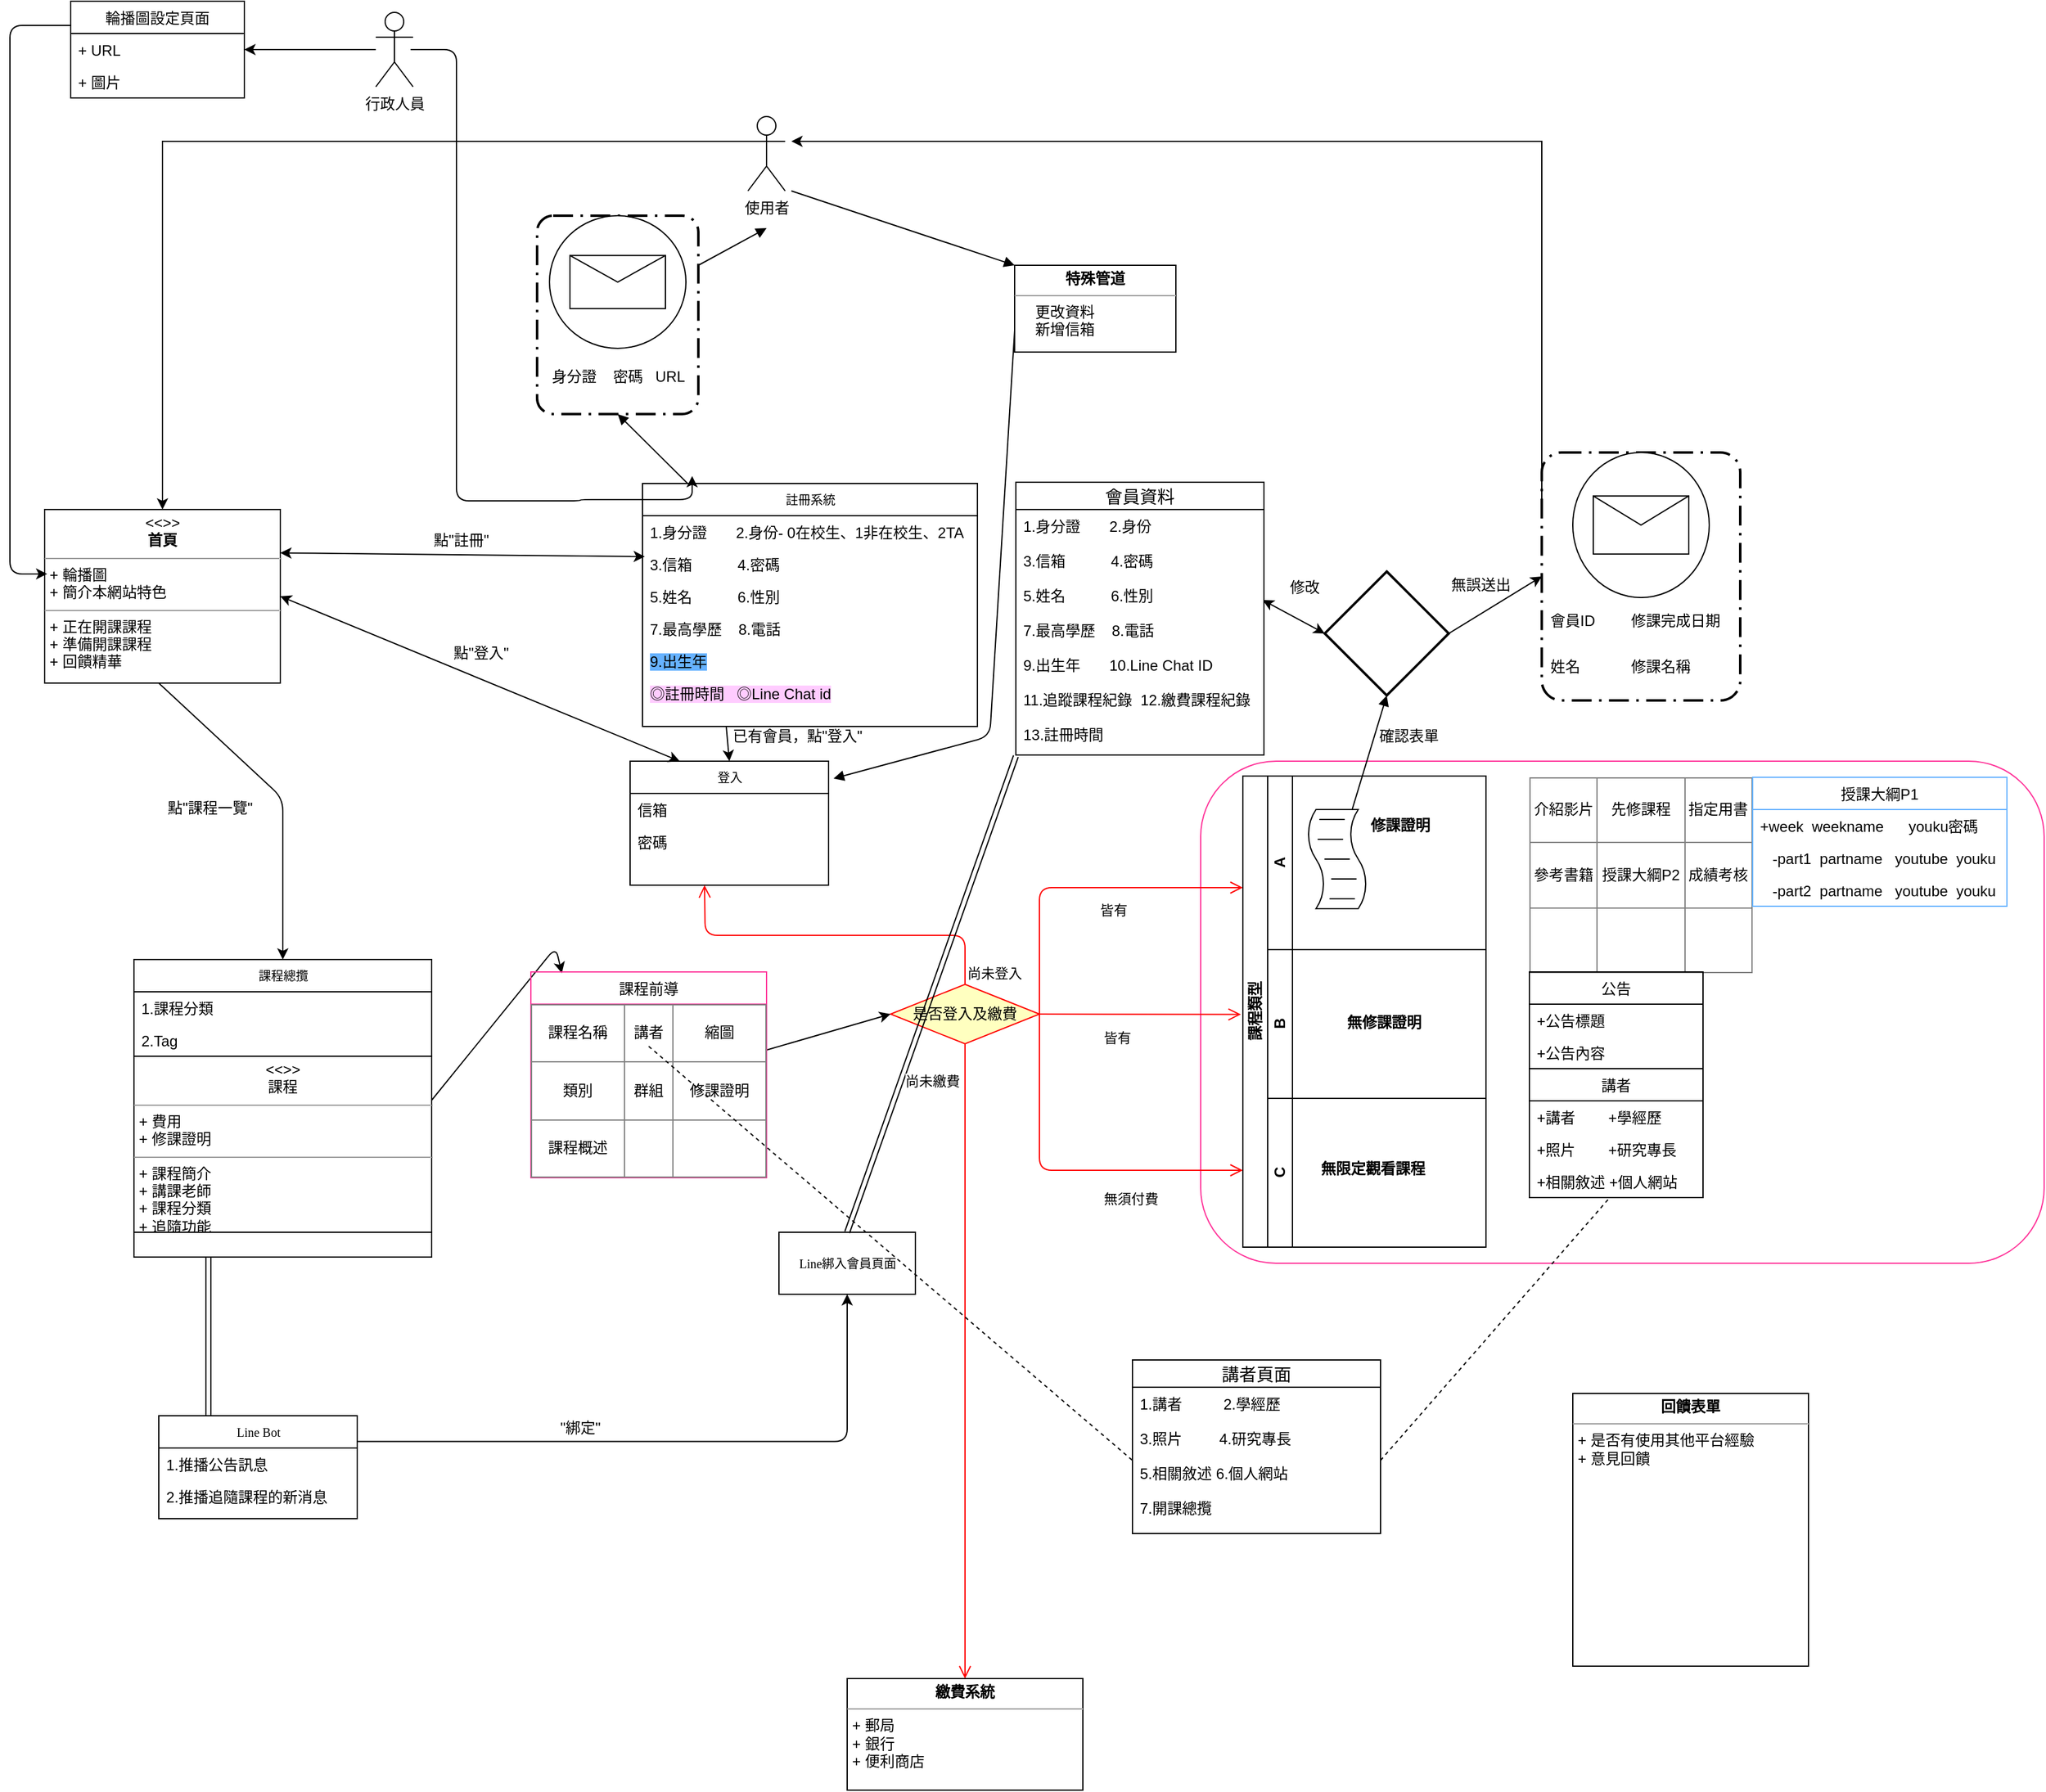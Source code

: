 <mxfile version="10.7.4" type="github"><diagram name="Page-1" id="c4acf3e9-155e-7222-9cf6-157b1a14988f"><mxGraphModel dx="1634" dy="1864" grid="1" gridSize="10" guides="1" tooltips="1" connect="1" arrows="1" fold="1" page="1" pageScale="1" pageWidth="850" pageHeight="1100" background="#ffffff" math="0" shadow="0"><root><mxCell id="0"/><mxCell id="1" parent="0"/><mxCell id="_BcGwgqJEDk_Luy-8QPr-156" value="" style="rounded=1;whiteSpace=wrap;html=1;strokeColor=#FF3399;fillColor=#FFFFFF;" vertex="1" parent="1"><mxGeometry x="1000" y="250" width="680" height="405" as="geometry"/></mxCell><mxCell id="_BcGwgqJEDk_Luy-8QPr-84" style="edgeStyle=orthogonalEdgeStyle;rounded=0;orthogonalLoop=1;jettySize=auto;html=1;exitX=0;exitY=0.25;exitDx=0;exitDy=0;" edge="1" parent="1" source="_BcGwgqJEDk_Luy-8QPr-41"><mxGeometry relative="1" as="geometry"><mxPoint x="670" y="-250" as="targetPoint"/><Array as="points"><mxPoint x="1275" y="-250"/><mxPoint x="670" y="-250"/></Array></mxGeometry></mxCell><mxCell id="_BcGwgqJEDk_Luy-8QPr-41" value="" style="rounded=1;arcSize=10;dashed=1;strokeColor=#000000;fillColor=none;gradientColor=none;dashPattern=8 3 1 3;strokeWidth=2;" vertex="1" parent="1"><mxGeometry x="1275" y="1" width="160" height="200" as="geometry"/></mxCell><mxCell id="17acba5748e5396b-2" value="課程總攬" style="swimlane;html=1;fontStyle=0;childLayout=stackLayout;horizontal=1;startSize=26;fillColor=none;horizontalStack=0;resizeParent=1;resizeLast=0;collapsible=1;marginBottom=0;swimlaneFillColor=#ffffff;rounded=0;shadow=0;comic=0;labelBackgroundColor=none;strokeColor=#000000;strokeWidth=1;fontFamily=Verdana;fontSize=10;fontColor=#000000;align=center;" parent="1" vertex="1"><mxGeometry x="140" y="410" width="240" height="240" as="geometry"/></mxCell><mxCell id="17acba5748e5396b-3" value="1.課程分類" style="text;html=1;strokeColor=none;fillColor=none;align=left;verticalAlign=top;spacingLeft=4;spacingRight=4;whiteSpace=wrap;overflow=hidden;rotatable=0;points=[[0,0.5],[1,0.5]];portConstraint=eastwest;" parent="17acba5748e5396b-2" vertex="1"><mxGeometry y="26" width="240" height="26" as="geometry"/></mxCell><mxCell id="17acba5748e5396b-4" value="2.Tag" style="text;html=1;strokeColor=none;fillColor=none;align=left;verticalAlign=top;spacingLeft=4;spacingRight=4;whiteSpace=wrap;overflow=hidden;rotatable=0;points=[[0,0.5],[1,0.5]];portConstraint=eastwest;" parent="17acba5748e5396b-2" vertex="1"><mxGeometry y="52" width="240" height="26" as="geometry"/></mxCell><mxCell id="5d2195bd80daf111-10" value="&lt;p style=&quot;margin: 0px ; margin-top: 4px ; text-align: center&quot;&gt;&lt;i&gt;&amp;lt;&amp;lt;&amp;gt;&amp;gt;&lt;/i&gt;&lt;br&gt;課程&lt;/p&gt;&lt;hr size=&quot;1&quot;&gt;&lt;p style=&quot;margin: 0px ; margin-left: 4px&quot;&gt;+ 費用&lt;br&gt;+ 修課證明&lt;/p&gt;&lt;hr size=&quot;1&quot;&gt;&lt;p style=&quot;margin: 0px ; margin-left: 4px&quot;&gt;+ 課程簡介&lt;br&gt;+ 講課老師&lt;/p&gt;&lt;p style=&quot;margin: 0px ; margin-left: 4px&quot;&gt;+ 課程分類&lt;/p&gt;&lt;p style=&quot;margin: 0px ; margin-left: 4px&quot;&gt;+ 追隨功能&lt;/p&gt;" style="verticalAlign=top;align=left;overflow=fill;fontSize=12;fontFamily=Helvetica;html=1;rounded=0;shadow=0;comic=0;labelBackgroundColor=none;strokeColor=#000000;strokeWidth=1;fillColor=#ffffff;" parent="17acba5748e5396b-2" vertex="1"><mxGeometry y="78" width="240" height="142" as="geometry"/></mxCell><mxCell id="17acba5748e5396b-30" value="登入" style="swimlane;html=1;fontStyle=0;childLayout=stackLayout;horizontal=1;startSize=26;fillColor=none;horizontalStack=0;resizeParent=1;resizeLast=0;collapsible=1;marginBottom=0;swimlaneFillColor=#ffffff;rounded=0;shadow=0;comic=0;labelBackgroundColor=none;strokeColor=#000000;strokeWidth=1;fontFamily=Verdana;fontSize=10;fontColor=#000000;align=center;" parent="1" vertex="1"><mxGeometry x="540" y="250" width="160" height="100" as="geometry"/></mxCell><mxCell id="17acba5748e5396b-31" value="信箱" style="text;html=1;strokeColor=none;fillColor=none;align=left;verticalAlign=top;spacingLeft=4;spacingRight=4;whiteSpace=wrap;overflow=hidden;rotatable=0;points=[[0,0.5],[1,0.5]];portConstraint=eastwest;" parent="17acba5748e5396b-30" vertex="1"><mxGeometry y="26" width="160" height="26" as="geometry"/></mxCell><mxCell id="17acba5748e5396b-32" value="密碼" style="text;html=1;strokeColor=none;fillColor=none;align=left;verticalAlign=top;spacingLeft=4;spacingRight=4;whiteSpace=wrap;overflow=hidden;rotatable=0;points=[[0,0.5],[1,0.5]];portConstraint=eastwest;" parent="17acba5748e5396b-30" vertex="1"><mxGeometry y="52" width="160" height="26" as="geometry"/></mxCell><mxCell id="5d2195bd80daf111-5" value="Line Bot" style="swimlane;html=1;fontStyle=0;childLayout=stackLayout;horizontal=1;startSize=26;fillColor=none;horizontalStack=0;resizeParent=1;resizeLast=0;collapsible=1;marginBottom=0;swimlaneFillColor=#ffffff;rounded=0;shadow=0;comic=0;labelBackgroundColor=none;strokeColor=#000000;strokeWidth=1;fontFamily=Verdana;fontSize=10;fontColor=#000000;align=center;" parent="1" vertex="1"><mxGeometry x="160" y="778" width="160" height="83" as="geometry"/></mxCell><mxCell id="5d2195bd80daf111-6" value="1.推播公告訊息" style="text;html=1;strokeColor=none;fillColor=none;align=left;verticalAlign=top;spacingLeft=4;spacingRight=4;whiteSpace=wrap;overflow=hidden;rotatable=0;points=[[0,0.5],[1,0.5]];portConstraint=eastwest;" parent="5d2195bd80daf111-5" vertex="1"><mxGeometry y="26" width="160" height="26" as="geometry"/></mxCell><mxCell id="5d2195bd80daf111-7" value="2.推播追隨課程的新消息" style="text;html=1;strokeColor=none;fillColor=none;align=left;verticalAlign=top;spacingLeft=4;spacingRight=4;whiteSpace=wrap;overflow=hidden;rotatable=0;points=[[0,0.5],[1,0.5]];portConstraint=eastwest;" parent="5d2195bd80daf111-5" vertex="1"><mxGeometry y="52" width="160" height="26" as="geometry"/></mxCell><mxCell id="5d2195bd80daf111-14" value="Line綁入會員頁面&lt;br&gt;" style="html=1;rounded=0;shadow=0;comic=0;labelBackgroundColor=none;strokeColor=#000000;strokeWidth=1;fillColor=#ffffff;fontFamily=Verdana;fontSize=10;fontColor=#000000;align=center;" parent="1" vertex="1"><mxGeometry x="660" y="630" width="110" height="50" as="geometry"/></mxCell><mxCell id="5d2195bd80daf111-15" value="&lt;p style=&quot;margin: 0px ; margin-top: 4px ; text-align: center&quot;&gt;&lt;b&gt;回饋表單&lt;/b&gt;&lt;/p&gt;&lt;hr size=&quot;1&quot;&gt;&lt;p style=&quot;margin: 0px ; margin-left: 4px&quot;&gt;+ 是否有使用其他平台經驗&lt;br&gt;+ 意見回饋&lt;/p&gt;" style="verticalAlign=top;align=left;overflow=fill;fontSize=12;fontFamily=Helvetica;html=1;rounded=0;shadow=0;comic=0;labelBackgroundColor=none;strokeColor=#000000;strokeWidth=1;fillColor=#ffffff;" parent="1" vertex="1"><mxGeometry x="1300" y="760" width="190" height="220" as="geometry"/></mxCell><mxCell id="5d2195bd80daf111-18" value="&lt;p style=&quot;margin: 0px ; margin-top: 4px ; text-align: center&quot;&gt;&lt;i&gt;&amp;lt;&amp;lt;&amp;gt;&amp;gt;&lt;/i&gt;&lt;br&gt;&lt;b&gt;首頁&lt;/b&gt;&lt;/p&gt;&lt;hr size=&quot;1&quot;&gt;&lt;p style=&quot;margin: 0px ; margin-left: 4px&quot;&gt;+ 輪播圖&lt;br&gt;+ 簡介本網站特色&lt;/p&gt;&lt;hr size=&quot;1&quot;&gt;&lt;p style=&quot;margin: 0px ; margin-left: 4px&quot;&gt;+ 正在開課課程&lt;/p&gt;&lt;p style=&quot;margin: 0px ; margin-left: 4px&quot;&gt;+ 準備開課課程&lt;/p&gt;&lt;p style=&quot;margin: 0px ; margin-left: 4px&quot;&gt;+ 回饋精華&lt;/p&gt;" style="verticalAlign=top;align=left;overflow=fill;fontSize=12;fontFamily=Helvetica;html=1;rounded=0;shadow=0;comic=0;labelBackgroundColor=none;strokeColor=#000000;strokeWidth=1;fillColor=#ffffff;" parent="1" vertex="1"><mxGeometry x="68" y="47" width="190" height="140" as="geometry"/></mxCell><mxCell id="JowN_xCWjW7Du_qrKnBl-1" value="註冊系統" style="swimlane;html=1;fontStyle=0;childLayout=stackLayout;horizontal=1;startSize=26;fillColor=none;horizontalStack=0;resizeParent=1;resizeLast=0;collapsible=1;marginBottom=0;swimlaneFillColor=#ffffff;rounded=0;shadow=0;comic=0;labelBackgroundColor=none;strokeColor=#000000;strokeWidth=1;fontFamily=Verdana;fontSize=10;fontColor=#000000;align=center;" parent="1" vertex="1"><mxGeometry x="550" y="26" width="270" height="196" as="geometry"/></mxCell><mxCell id="JowN_xCWjW7Du_qrKnBl-2" value="1.身分證&amp;nbsp; &amp;nbsp; &amp;nbsp; &amp;nbsp;2.身份- 0在校生、1非在校生、2TA&amp;nbsp; &amp;nbsp;&amp;nbsp;" style="text;html=1;strokeColor=none;fillColor=none;align=left;verticalAlign=top;spacingLeft=4;spacingRight=4;whiteSpace=wrap;overflow=hidden;rotatable=0;points=[[0,0.5],[1,0.5]];portConstraint=eastwest;" parent="JowN_xCWjW7Du_qrKnBl-1" vertex="1"><mxGeometry y="26" width="270" height="26" as="geometry"/></mxCell><mxCell id="JowN_xCWjW7Du_qrKnBl-3" value="3.信箱&amp;nbsp; &amp;nbsp; &amp;nbsp; &amp;nbsp; &amp;nbsp; &amp;nbsp;4.密碼" style="text;html=1;strokeColor=none;fillColor=none;align=left;verticalAlign=top;spacingLeft=4;spacingRight=4;whiteSpace=wrap;overflow=hidden;rotatable=0;points=[[0,0.5],[1,0.5]];portConstraint=eastwest;" parent="JowN_xCWjW7Du_qrKnBl-1" vertex="1"><mxGeometry y="52" width="270" height="26" as="geometry"/></mxCell><mxCell id="JowN_xCWjW7Du_qrKnBl-4" value="5.姓名&amp;nbsp; &amp;nbsp; &amp;nbsp; &amp;nbsp; &amp;nbsp; &amp;nbsp;6.性別" style="text;html=1;strokeColor=none;fillColor=none;align=left;verticalAlign=top;spacingLeft=4;spacingRight=4;whiteSpace=wrap;overflow=hidden;rotatable=0;points=[[0,0.5],[1,0.5]];portConstraint=eastwest;" parent="JowN_xCWjW7Du_qrKnBl-1" vertex="1"><mxGeometry y="78" width="270" height="26" as="geometry"/></mxCell><mxCell id="JowN_xCWjW7Du_qrKnBl-5" value="7.最高學歷&amp;nbsp; &amp;nbsp; 8.電話" style="text;html=1;strokeColor=none;fillColor=none;align=left;verticalAlign=top;spacingLeft=4;spacingRight=4;whiteSpace=wrap;overflow=hidden;rotatable=0;points=[[0,0.5],[1,0.5]];portConstraint=eastwest;" parent="JowN_xCWjW7Du_qrKnBl-1" vertex="1"><mxGeometry y="104" width="270" height="26" as="geometry"/></mxCell><mxCell id="JowN_xCWjW7Du_qrKnBl-6" value="&lt;span style=&quot;background-color: rgb(102 , 178 , 255)&quot;&gt;9.出生年&lt;/span&gt;" style="text;html=1;strokeColor=none;fillColor=none;align=left;verticalAlign=top;spacingLeft=4;spacingRight=4;whiteSpace=wrap;overflow=hidden;rotatable=0;points=[[0,0.5],[1,0.5]];portConstraint=eastwest;" parent="JowN_xCWjW7Du_qrKnBl-1" vertex="1"><mxGeometry y="130" width="270" height="26" as="geometry"/></mxCell><mxCell id="_BcGwgqJEDk_Luy-8QPr-115" value="&lt;span style=&quot;background-color: rgb(255 , 204 , 255)&quot;&gt;◎註冊時間&amp;nbsp; &amp;nbsp;◎Line Chat id&lt;/span&gt;" style="text;html=1;strokeColor=none;fillColor=none;align=left;verticalAlign=top;spacingLeft=4;spacingRight=4;whiteSpace=wrap;overflow=hidden;rotatable=0;points=[[0,0.5],[1,0.5]];portConstraint=eastwest;" vertex="1" parent="JowN_xCWjW7Du_qrKnBl-1"><mxGeometry y="156" width="270" height="26" as="geometry"/></mxCell><mxCell id="JowN_xCWjW7Du_qrKnBl-10" value="" style="endArrow=classic;startArrow=classic;html=1;exitX=1;exitY=0.25;exitDx=0;exitDy=0;entryX=0.007;entryY=0.269;entryDx=0;entryDy=0;entryPerimeter=0;" parent="1" source="5d2195bd80daf111-18" target="JowN_xCWjW7Du_qrKnBl-3" edge="1"><mxGeometry width="50" height="50" relative="1" as="geometry"><mxPoint x="20" y="1150" as="sourcePoint"/><mxPoint x="70" y="1100" as="targetPoint"/></mxGeometry></mxCell><UserObject label="點&quot;註冊&quot;&lt;br&gt;" placeholders="1" name="Variable" id="JowN_xCWjW7Du_qrKnBl-11"><mxCell style="text;html=1;strokeColor=none;fillColor=none;align=center;verticalAlign=middle;whiteSpace=wrap;overflow=hidden;" parent="1" vertex="1"><mxGeometry x="364" y="62" width="80" height="20" as="geometry"/></mxCell></UserObject><mxCell id="JowN_xCWjW7Du_qrKnBl-15" value="" style="endArrow=classic;html=1;exitX=0.25;exitY=1;exitDx=0;exitDy=0;entryX=0.5;entryY=0;entryDx=0;entryDy=0;" parent="1" source="JowN_xCWjW7Du_qrKnBl-1" target="17acba5748e5396b-30" edge="1"><mxGeometry width="50" height="50" relative="1" as="geometry"><mxPoint x="20" y="1150" as="sourcePoint"/><mxPoint x="70" y="1100" as="targetPoint"/></mxGeometry></mxCell><mxCell id="JowN_xCWjW7Du_qrKnBl-16" value="已有會員，點&quot;登入&quot;" style="text;html=1;strokeColor=none;fillColor=none;align=center;verticalAlign=middle;whiteSpace=wrap;rounded=0;" parent="1" vertex="1"><mxGeometry x="620" y="220" width="110" height="20" as="geometry"/></mxCell><mxCell id="JowN_xCWjW7Du_qrKnBl-18" value="" style="endArrow=classic;startArrow=classic;html=1;exitX=1;exitY=0.5;exitDx=0;exitDy=0;entryX=0.25;entryY=0;entryDx=0;entryDy=0;" parent="1" source="5d2195bd80daf111-18" target="17acba5748e5396b-30" edge="1"><mxGeometry width="50" height="50" relative="1" as="geometry"><mxPoint x="20" y="1180" as="sourcePoint"/><mxPoint x="70" y="1130" as="targetPoint"/></mxGeometry></mxCell><mxCell id="JowN_xCWjW7Du_qrKnBl-20" value="點&quot;登入&quot;" style="text;html=1;strokeColor=none;fillColor=none;align=center;verticalAlign=middle;whiteSpace=wrap;rounded=0;" parent="1" vertex="1"><mxGeometry x="390" y="153" width="60" height="20" as="geometry"/></mxCell><mxCell id="JowN_xCWjW7Du_qrKnBl-24" value="" style="endArrow=classic;html=1;entryX=0.5;entryY=0;entryDx=0;entryDy=0;" parent="1" target="17acba5748e5396b-2" edge="1"><mxGeometry width="50" height="50" relative="1" as="geometry"><mxPoint x="160" y="187" as="sourcePoint"/><mxPoint x="120" y="1270" as="targetPoint"/><Array as="points"><mxPoint x="260" y="280"/></Array></mxGeometry></mxCell><mxCell id="JowN_xCWjW7Du_qrKnBl-25" value="點&quot;課程一覽&quot;" style="text;html=1;strokeColor=none;fillColor=none;align=center;verticalAlign=middle;whiteSpace=wrap;rounded=0;" parent="1" vertex="1"><mxGeometry x="163" y="276" width="77" height="24" as="geometry"/></mxCell><mxCell id="nzOvmbvt-JBbvhhhWpB7-2" value="課程類型&lt;br&gt;" style="swimlane;html=1;childLayout=stackLayout;resizeParent=1;resizeParentMax=0;horizontal=0;startSize=20;horizontalStack=0;" parent="1" vertex="1"><mxGeometry x="1034" y="262" width="196" height="380" as="geometry"/></mxCell><mxCell id="nzOvmbvt-JBbvhhhWpB7-3" value="A" style="swimlane;html=1;startSize=20;horizontal=0;" parent="nzOvmbvt-JBbvhhhWpB7-2" vertex="1"><mxGeometry x="20" width="176" height="140" as="geometry"/></mxCell><mxCell id="_BcGwgqJEDk_Luy-8QPr-35" value="" style="shape=mxgraph.bpmn.script_task;html=1;outlineConnect=0;" vertex="1" parent="nzOvmbvt-JBbvhhhWpB7-3"><mxGeometry x="31" y="27" width="50" height="80" as="geometry"/></mxCell><mxCell id="_BcGwgqJEDk_Luy-8QPr-36" value="&lt;b&gt;修課證明&lt;/b&gt;" style="text;html=1;resizable=0;points=[];autosize=1;align=left;verticalAlign=top;spacingTop=-4;" vertex="1" parent="nzOvmbvt-JBbvhhhWpB7-3"><mxGeometry x="81" y="29.5" width="60" height="20" as="geometry"/></mxCell><mxCell id="nzOvmbvt-JBbvhhhWpB7-4" value="B&lt;br&gt;" style="swimlane;html=1;startSize=20;horizontal=0;" parent="nzOvmbvt-JBbvhhhWpB7-2" vertex="1"><mxGeometry x="20" y="140" width="176" height="120" as="geometry"/></mxCell><mxCell id="_BcGwgqJEDk_Luy-8QPr-37" value="&lt;b&gt;無修課證明&lt;/b&gt;" style="text;html=1;" vertex="1" parent="nzOvmbvt-JBbvhhhWpB7-4"><mxGeometry x="62" y="45" width="70" height="30" as="geometry"/></mxCell><mxCell id="nzOvmbvt-JBbvhhhWpB7-5" value="C&lt;br&gt;" style="swimlane;html=1;startSize=20;horizontal=0;" parent="nzOvmbvt-JBbvhhhWpB7-2" vertex="1"><mxGeometry x="20" y="260" width="176" height="120" as="geometry"><mxRectangle x="20" y="240" width="460" height="30" as="alternateBounds"/></mxGeometry></mxCell><mxCell id="_BcGwgqJEDk_Luy-8QPr-38" value="&lt;b&gt;無限定觀看課程&lt;/b&gt;" style="text;html=1;resizable=0;points=[];autosize=1;align=left;verticalAlign=top;spacingTop=-4;" vertex="1" parent="nzOvmbvt-JBbvhhhWpB7-5"><mxGeometry x="41" y="47" width="100" height="20" as="geometry"/></mxCell><mxCell id="_BcGwgqJEDk_Luy-8QPr-1" value="是否登入及繳費" style="rhombus;whiteSpace=wrap;html=1;fillColor=#ffffc0;strokeColor=#ff0000;" vertex="1" parent="1"><mxGeometry x="750" y="430" width="120" height="48" as="geometry"/></mxCell><mxCell id="_BcGwgqJEDk_Luy-8QPr-2" value="尚未登入" style="edgeStyle=orthogonalEdgeStyle;html=1;align=left;verticalAlign=bottom;endArrow=open;endSize=8;strokeColor=#ff0000;exitX=0.5;exitY=0;exitDx=0;exitDy=0;" edge="1" source="_BcGwgqJEDk_Luy-8QPr-1" parent="1"><mxGeometry x="-1" relative="1" as="geometry"><mxPoint x="600" y="350" as="targetPoint"/></mxGeometry></mxCell><mxCell id="_BcGwgqJEDk_Luy-8QPr-3" value="皆有" style="edgeStyle=orthogonalEdgeStyle;html=1;align=left;verticalAlign=top;endArrow=open;endSize=8;strokeColor=#ff0000;entryX=-0.008;entryY=0.506;entryDx=0;entryDy=0;entryPerimeter=0;exitX=1;exitY=0.5;exitDx=0;exitDy=0;" edge="1" source="_BcGwgqJEDk_Luy-8QPr-1" parent="1" target="nzOvmbvt-JBbvhhhWpB7-2"><mxGeometry x="-0.383" y="-6" relative="1" as="geometry"><mxPoint x="90" y="808" as="targetPoint"/><Array as="points"><mxPoint x="870" y="454"/></Array><mxPoint as="offset"/></mxGeometry></mxCell><mxCell id="_BcGwgqJEDk_Luy-8QPr-12" value="" style="endArrow=classic;html=1;entryX=0.25;entryY=0;entryDx=0;entryDy=0;exitX=1;exitY=0.25;exitDx=0;exitDy=0;" edge="1" parent="1" source="5d2195bd80daf111-10"><mxGeometry width="50" height="50" relative="1" as="geometry"><mxPoint x="170" y="197" as="sourcePoint"/><mxPoint x="485" y="421" as="targetPoint"/><Array as="points"><mxPoint x="480" y="400"/></Array></mxGeometry></mxCell><mxCell id="_BcGwgqJEDk_Luy-8QPr-16" value="" style="shape=link;html=1;exitX=0;exitY=0.5;exitDx=0;exitDy=0;entryX=0.5;entryY=0;entryDx=0;entryDy=0;" edge="1" parent="1" target="5d2195bd80daf111-14"><mxGeometry width="100" relative="1" as="geometry"><mxPoint x="851" y="246" as="sourcePoint"/><mxPoint x="170" y="1580" as="targetPoint"/><Array as="points"/></mxGeometry></mxCell><mxCell id="_BcGwgqJEDk_Luy-8QPr-17" value="" style="edgeStyle=segmentEdgeStyle;endArrow=classic;html=1;exitX=1;exitY=0.25;exitDx=0;exitDy=0;entryX=0.5;entryY=1;entryDx=0;entryDy=0;" edge="1" parent="1" source="5d2195bd80daf111-5" target="5d2195bd80daf111-14"><mxGeometry width="50" height="50" relative="1" as="geometry"><mxPoint x="70" y="1630" as="sourcePoint"/><mxPoint x="120" y="1580" as="targetPoint"/></mxGeometry></mxCell><mxCell id="_BcGwgqJEDk_Luy-8QPr-18" value="&quot;綁定&quot;" style="text;html=1;strokeColor=none;fillColor=none;align=center;verticalAlign=middle;whiteSpace=wrap;rounded=0;" vertex="1" parent="1"><mxGeometry x="480" y="778" width="40" height="20" as="geometry"/></mxCell><mxCell id="_BcGwgqJEDk_Luy-8QPr-21" value="" style="shape=link;html=1;exitX=0.25;exitY=1;exitDx=0;exitDy=0;entryX=0.25;entryY=0;entryDx=0;entryDy=0;" edge="1" parent="1" source="17acba5748e5396b-2" target="5d2195bd80daf111-5"><mxGeometry width="100" relative="1" as="geometry"><mxPoint x="70" y="1580" as="sourcePoint"/><mxPoint x="170" y="1580" as="targetPoint"/></mxGeometry></mxCell><mxCell id="_BcGwgqJEDk_Luy-8QPr-24" value="" style="endArrow=classic;html=1;exitX=1;exitY=0.25;exitDx=0;exitDy=0;entryX=0;entryY=0.5;entryDx=0;entryDy=0;" edge="1" parent="1" target="_BcGwgqJEDk_Luy-8QPr-1"><mxGeometry width="50" height="50" relative="1" as="geometry"><mxPoint x="650" y="483" as="sourcePoint"/><mxPoint x="1450" y="452" as="targetPoint"/></mxGeometry></mxCell><mxCell id="_BcGwgqJEDk_Luy-8QPr-34" value="" style="shape=mxgraph.bpmn.shape;html=1;verticalLabelPosition=bottom;labelBackgroundColor=#ffffff;verticalAlign=top;align=center;perimeter=ellipsePerimeter;outlineConnect=0;outline=eventInt;symbol=message;" vertex="1" parent="1"><mxGeometry x="1300" y="1" width="110" height="117" as="geometry"/></mxCell><mxCell id="_BcGwgqJEDk_Luy-8QPr-39" value="" style="endArrow=block;endFill=1;endSize=6;html=1;entryX=0.5;entryY=1;entryDx=0;entryDy=0;entryPerimeter=0;" edge="1" parent="1" source="_BcGwgqJEDk_Luy-8QPr-35" target="_BcGwgqJEDk_Luy-8QPr-61"><mxGeometry width="100" relative="1" as="geometry"><mxPoint x="680" y="880" as="sourcePoint"/><mxPoint x="1160" y="200" as="targetPoint"/></mxGeometry></mxCell><mxCell id="_BcGwgqJEDk_Luy-8QPr-40" value="會員ID&lt;br&gt;" style="text;html=1;resizable=0;points=[];autosize=1;align=left;verticalAlign=top;spacingTop=-4;" vertex="1" parent="1"><mxGeometry x="1280" y="127" width="50" height="20" as="geometry"/></mxCell><mxCell id="_BcGwgqJEDk_Luy-8QPr-42" value="姓名" style="text;html=1;resizable=0;points=[];autosize=1;align=left;verticalAlign=top;spacingTop=-4;" vertex="1" parent="1"><mxGeometry x="1280" y="164" width="40" height="20" as="geometry"/></mxCell><mxCell id="_BcGwgqJEDk_Luy-8QPr-43" value="修課完成日期" style="text;html=1;resizable=0;points=[];autosize=1;align=left;verticalAlign=top;spacingTop=-4;" vertex="1" parent="1"><mxGeometry x="1345" y="127" width="90" height="20" as="geometry"/></mxCell><mxCell id="_BcGwgqJEDk_Luy-8QPr-44" value="修課名稱" style="text;html=1;resizable=0;points=[];autosize=1;align=left;verticalAlign=top;spacingTop=-4;" vertex="1" parent="1"><mxGeometry x="1345" y="164" width="60" height="20" as="geometry"/></mxCell><mxCell id="_BcGwgqJEDk_Luy-8QPr-45" value="尚未繳費" style="edgeStyle=orthogonalEdgeStyle;html=1;align=left;verticalAlign=top;endArrow=open;endSize=8;strokeColor=#ff0000;exitX=0.5;exitY=1;exitDx=0;exitDy=0;entryX=0.5;entryY=0;entryDx=0;entryDy=0;" edge="1" parent="1" source="_BcGwgqJEDk_Luy-8QPr-1" target="_BcGwgqJEDk_Luy-8QPr-49"><mxGeometry x="-0.935" y="-50" relative="1" as="geometry"><mxPoint x="810" y="752" as="targetPoint"/><mxPoint x="880" y="454" as="sourcePoint"/><mxPoint as="offset"/></mxGeometry></mxCell><mxCell id="_BcGwgqJEDk_Luy-8QPr-47" value="無須付費" style="edgeStyle=orthogonalEdgeStyle;html=1;align=left;verticalAlign=top;endArrow=open;endSize=8;strokeColor=#ff0000;exitX=1;exitY=0.5;exitDx=0;exitDy=0;" edge="1" parent="1" source="_BcGwgqJEDk_Luy-8QPr-1" target="nzOvmbvt-JBbvhhhWpB7-2"><mxGeometry x="-0.131" y="51" relative="1" as="geometry"><mxPoint x="840" y="590" as="targetPoint"/><mxPoint x="880" y="454" as="sourcePoint"/><Array as="points"><mxPoint x="870" y="580"/></Array><mxPoint x="50" y="61" as="offset"/></mxGeometry></mxCell><mxCell id="_BcGwgqJEDk_Luy-8QPr-48" value="皆有" style="edgeStyle=orthogonalEdgeStyle;html=1;align=left;verticalAlign=top;endArrow=open;endSize=8;strokeColor=#ff0000;exitX=1;exitY=0.5;exitDx=0;exitDy=0;" edge="1" parent="1" source="_BcGwgqJEDk_Luy-8QPr-1"><mxGeometry x="0.122" y="-5" relative="1" as="geometry"><mxPoint x="1034" y="352" as="targetPoint"/><mxPoint x="880" y="454" as="sourcePoint"/><Array as="points"><mxPoint x="870" y="352"/><mxPoint x="1034" y="352"/></Array><mxPoint as="offset"/></mxGeometry></mxCell><mxCell id="_BcGwgqJEDk_Luy-8QPr-49" value="&lt;p style=&quot;margin: 0px ; margin-top: 4px ; text-align: center&quot;&gt;&lt;b&gt;繳費系統&lt;/b&gt;&lt;/p&gt;&lt;hr size=&quot;1&quot;&gt;&lt;p style=&quot;margin: 0px ; margin-left: 4px&quot;&gt;+ 郵局&lt;br&gt;+ 銀行&lt;/p&gt;&lt;p style=&quot;margin: 0px ; margin-left: 4px&quot;&gt;+ 便利商店&lt;br&gt;&lt;br&gt;&lt;/p&gt;" style="verticalAlign=top;align=left;overflow=fill;fontSize=12;fontFamily=Helvetica;html=1;" vertex="1" parent="1"><mxGeometry x="715" y="990" width="190" height="90" as="geometry"/></mxCell><mxCell id="_BcGwgqJEDk_Luy-8QPr-57" value="確認表單" style="text;html=1;resizable=0;points=[];autosize=1;align=left;verticalAlign=top;spacingTop=-4;" vertex="1" parent="1"><mxGeometry x="1142" y="220" width="60" height="20" as="geometry"/></mxCell><mxCell id="_BcGwgqJEDk_Luy-8QPr-61" value="" style="strokeWidth=2;html=1;shape=mxgraph.flowchart.decision;whiteSpace=wrap;" vertex="1" parent="1"><mxGeometry x="1100" y="97" width="100" height="100" as="geometry"/></mxCell><mxCell id="_BcGwgqJEDk_Luy-8QPr-62" value="" style="endArrow=classic;startArrow=classic;html=1;entryX=0;entryY=0.5;entryDx=0;entryDy=0;entryPerimeter=0;" edge="1" parent="1" target="_BcGwgqJEDk_Luy-8QPr-61"><mxGeometry width="50" height="50" relative="1" as="geometry"><mxPoint x="1050" y="120" as="sourcePoint"/><mxPoint x="680" y="880" as="targetPoint"/></mxGeometry></mxCell><mxCell id="_BcGwgqJEDk_Luy-8QPr-63" value="會員資料" style="swimlane;fontStyle=0;childLayout=stackLayout;horizontal=1;startSize=22;fillColor=none;horizontalStack=0;resizeParent=1;resizeParentMax=0;resizeLast=0;collapsible=1;marginBottom=0;swimlaneFillColor=#ffffff;align=center;fontSize=14;" vertex="1" parent="1"><mxGeometry x="851" y="25" width="200" height="220" as="geometry"/></mxCell><mxCell id="_BcGwgqJEDk_Luy-8QPr-65" value="1.身分證       2.身份&#10;&#10;3.信箱           4.密碼&#10;&#10;5.姓名           6.性別&#10;&#10;7.最高學歷    8.電話&#10;&#10;9.出生年       10.Line Chat ID&#10;&#10;11.追蹤課程紀錄  12.繳費課程紀錄&#10;&#10;13.註冊時間&#10;" style="text;strokeColor=none;fillColor=none;spacingLeft=4;spacingRight=4;overflow=hidden;rotatable=0;points=[[0,0.5],[1,0.5]];portConstraint=eastwest;fontSize=12;" vertex="1" parent="_BcGwgqJEDk_Luy-8QPr-63"><mxGeometry y="22" width="200" height="198" as="geometry"/></mxCell><mxCell id="_BcGwgqJEDk_Luy-8QPr-69" value="修改" style="text;html=1;resizable=0;points=[];autosize=1;align=left;verticalAlign=top;spacingTop=-4;" vertex="1" parent="1"><mxGeometry x="1070" y="100" width="40" height="20" as="geometry"/></mxCell><mxCell id="_BcGwgqJEDk_Luy-8QPr-71" value="" style="endArrow=classic;html=1;exitX=1;exitY=0.5;exitDx=0;exitDy=0;exitPerimeter=0;entryX=0;entryY=0.5;entryDx=0;entryDy=0;" edge="1" parent="1" source="_BcGwgqJEDk_Luy-8QPr-61" target="_BcGwgqJEDk_Luy-8QPr-41"><mxGeometry width="50" height="50" relative="1" as="geometry"><mxPoint x="240" y="930" as="sourcePoint"/><mxPoint x="290" y="880" as="targetPoint"/></mxGeometry></mxCell><mxCell id="_BcGwgqJEDk_Luy-8QPr-72" value="無誤送出" style="text;html=1;resizable=0;points=[];autosize=1;align=left;verticalAlign=top;spacingTop=-4;" vertex="1" parent="1"><mxGeometry x="1200" y="98" width="60" height="20" as="geometry"/></mxCell><mxCell id="_BcGwgqJEDk_Luy-8QPr-82" style="edgeStyle=orthogonalEdgeStyle;rounded=0;orthogonalLoop=1;jettySize=auto;html=1;exitX=0;exitY=0.333;exitDx=0;exitDy=0;exitPerimeter=0;" edge="1" parent="1" source="_BcGwgqJEDk_Luy-8QPr-73" target="5d2195bd80daf111-18"><mxGeometry relative="1" as="geometry"><mxPoint x="635" y="-200" as="sourcePoint"/><Array as="points"><mxPoint x="163" y="-250"/></Array></mxGeometry></mxCell><mxCell id="_BcGwgqJEDk_Luy-8QPr-73" value="使用者" style="shape=umlActor;verticalLabelPosition=bottom;labelBackgroundColor=#ffffff;verticalAlign=top;html=1;outlineConnect=0;" vertex="1" parent="1"><mxGeometry x="635" y="-270" width="30" height="60" as="geometry"/></mxCell><mxCell id="_BcGwgqJEDk_Luy-8QPr-96" value="" style="edgeStyle=orthogonalEdgeStyle;rounded=0;orthogonalLoop=1;jettySize=auto;html=1;entryX=1;entryY=0.5;entryDx=0;entryDy=0;" edge="1" parent="1" source="_BcGwgqJEDk_Luy-8QPr-85" target="_BcGwgqJEDk_Luy-8QPr-90"><mxGeometry relative="1" as="geometry"><mxPoint x="240" y="-376" as="targetPoint"/></mxGeometry></mxCell><mxCell id="_BcGwgqJEDk_Luy-8QPr-85" value="行政人員" style="shape=umlActor;verticalLabelPosition=bottom;labelBackgroundColor=#ffffff;verticalAlign=top;html=1;" vertex="1" parent="1"><mxGeometry x="335" y="-354" width="30" height="60" as="geometry"/></mxCell><mxCell id="_BcGwgqJEDk_Luy-8QPr-88" value="輪播圖設定頁面" style="swimlane;fontStyle=0;childLayout=stackLayout;horizontal=1;startSize=26;fillColor=none;horizontalStack=0;resizeParent=1;resizeParentMax=0;resizeLast=0;collapsible=1;marginBottom=0;" vertex="1" parent="1"><mxGeometry x="89" y="-363" width="140" height="78" as="geometry"/></mxCell><mxCell id="_BcGwgqJEDk_Luy-8QPr-90" value="+ URL" style="text;strokeColor=none;fillColor=none;align=left;verticalAlign=top;spacingLeft=4;spacingRight=4;overflow=hidden;rotatable=0;points=[[0,0.5],[1,0.5]];portConstraint=eastwest;" vertex="1" parent="_BcGwgqJEDk_Luy-8QPr-88"><mxGeometry y="26" width="140" height="26" as="geometry"/></mxCell><mxCell id="_BcGwgqJEDk_Luy-8QPr-91" value="+ 圖片" style="text;strokeColor=none;fillColor=none;align=left;verticalAlign=top;spacingLeft=4;spacingRight=4;overflow=hidden;rotatable=0;points=[[0,0.5],[1,0.5]];portConstraint=eastwest;" vertex="1" parent="_BcGwgqJEDk_Luy-8QPr-88"><mxGeometry y="52" width="140" height="26" as="geometry"/></mxCell><mxCell id="_BcGwgqJEDk_Luy-8QPr-101" value="" style="edgeStyle=elbowEdgeStyle;endArrow=classic;html=1;exitX=0;exitY=0.25;exitDx=0;exitDy=0;entryX=0.011;entryY=0.371;entryDx=0;entryDy=0;entryPerimeter=0;" edge="1" parent="1" source="_BcGwgqJEDk_Luy-8QPr-88" target="5d2195bd80daf111-18"><mxGeometry width="50" height="50" relative="1" as="geometry"><mxPoint x="18" y="-304" as="sourcePoint"/><mxPoint x="40" y="82" as="targetPoint"/><Array as="points"><mxPoint x="40" y="-130"/></Array></mxGeometry></mxCell><mxCell id="_BcGwgqJEDk_Luy-8QPr-103" value="" style="edgeStyle=segmentEdgeStyle;endArrow=classic;html=1;" edge="1" parent="1"><mxGeometry width="50" height="50" relative="1" as="geometry"><mxPoint x="363" y="-324" as="sourcePoint"/><mxPoint x="590" y="20" as="targetPoint"/><Array as="points"><mxPoint x="400" y="-324"/><mxPoint x="400" y="40"/><mxPoint x="500" y="40"/><mxPoint x="500" y="39"/></Array></mxGeometry></mxCell><mxCell id="_BcGwgqJEDk_Luy-8QPr-104" value="" style="rounded=1;arcSize=10;dashed=1;strokeColor=#000000;fillColor=none;gradientColor=none;dashPattern=8 3 1 3;strokeWidth=2;" vertex="1" parent="1"><mxGeometry x="465" y="-190" width="130" height="160" as="geometry"/></mxCell><mxCell id="_BcGwgqJEDk_Luy-8QPr-105" value="" style="shape=mxgraph.bpmn.shape;html=1;verticalLabelPosition=bottom;labelBackgroundColor=#ffffff;verticalAlign=top;align=center;perimeter=ellipsePerimeter;outlineConnect=0;outline=eventInt;symbol=message;" vertex="1" parent="1"><mxGeometry x="475" y="-190" width="110" height="107" as="geometry"/></mxCell><mxCell id="_BcGwgqJEDk_Luy-8QPr-108" value="" style="endArrow=block;endFill=1;endSize=6;html=1;exitX=1;exitY=0.25;exitDx=0;exitDy=0;" edge="1" parent="1" source="_BcGwgqJEDk_Luy-8QPr-104"><mxGeometry width="100" relative="1" as="geometry"><mxPoint x="160" y="1100" as="sourcePoint"/><mxPoint x="650" y="-180" as="targetPoint"/></mxGeometry></mxCell><mxCell id="_BcGwgqJEDk_Luy-8QPr-109" value="身分證&amp;nbsp; &amp;nbsp; 密碼&amp;nbsp; &amp;nbsp;URL" style="text;html=1;resizable=0;points=[];autosize=1;align=left;verticalAlign=top;spacingTop=-4;" vertex="1" parent="1"><mxGeometry x="475" y="-70" width="120" height="20" as="geometry"/></mxCell><mxCell id="_BcGwgqJEDk_Luy-8QPr-110" value="" style="endArrow=block;endFill=1;endSize=6;html=1;entryX=0.5;entryY=1;entryDx=0;entryDy=0;" edge="1" parent="1" source="JowN_xCWjW7Du_qrKnBl-1" target="_BcGwgqJEDk_Luy-8QPr-104"><mxGeometry width="100" relative="1" as="geometry"><mxPoint x="500" y="40" as="sourcePoint"/><mxPoint x="260" y="1100" as="targetPoint"/></mxGeometry></mxCell><mxCell id="_BcGwgqJEDk_Luy-8QPr-111" value="" style="endArrow=block;endFill=1;endSize=6;html=1;" edge="1" parent="1"><mxGeometry width="100" relative="1" as="geometry"><mxPoint x="670" y="-210" as="sourcePoint"/><mxPoint x="850" y="-150" as="targetPoint"/></mxGeometry></mxCell><mxCell id="_BcGwgqJEDk_Luy-8QPr-112" value="&lt;p style=&quot;margin: 0px ; margin-top: 4px ; text-align: center&quot;&gt;&lt;b&gt;特殊管道&lt;/b&gt;&lt;/p&gt;&lt;hr size=&quot;1&quot;&gt;&lt;div style=&quot;height: 2px&quot;&gt;&amp;nbsp; &amp;nbsp; &amp;nbsp;更改資料&lt;/div&gt;&lt;div style=&quot;height: 2px&quot;&gt;&lt;br&gt;&lt;/div&gt;&lt;div style=&quot;height: 2px&quot;&gt;&lt;br&gt;&lt;/div&gt;&lt;div style=&quot;height: 2px&quot;&gt;&lt;br&gt;&lt;/div&gt;&lt;div style=&quot;height: 2px&quot;&gt;&lt;br&gt;&lt;/div&gt;&lt;div style=&quot;height: 2px&quot;&gt;&lt;br&gt;&lt;/div&gt;&lt;div style=&quot;height: 2px&quot;&gt;&lt;br&gt;&lt;/div&gt;&lt;div style=&quot;height: 2px&quot;&gt;&amp;nbsp; &amp;nbsp; &amp;nbsp;新增信箱&lt;/div&gt;" style="verticalAlign=top;align=left;overflow=fill;fontSize=12;fontFamily=Helvetica;html=1;" vertex="1" parent="1"><mxGeometry x="850" y="-150" width="130" height="70" as="geometry"/></mxCell><mxCell id="_BcGwgqJEDk_Luy-8QPr-113" value="" style="endArrow=block;endFill=1;endSize=6;html=1;exitX=0;exitY=0.75;exitDx=0;exitDy=0;entryX=1.025;entryY=0.14;entryDx=0;entryDy=0;entryPerimeter=0;" edge="1" parent="1" source="_BcGwgqJEDk_Luy-8QPr-112" target="17acba5748e5396b-30"><mxGeometry width="100" relative="1" as="geometry"><mxPoint x="160" y="1100" as="sourcePoint"/><mxPoint x="260" y="1100" as="targetPoint"/><Array as="points"><mxPoint x="830" y="230"/></Array></mxGeometry></mxCell><mxCell id="_BcGwgqJEDk_Luy-8QPr-143" value="&lt;table border=&quot;1&quot; width=&quot;100%&quot; style=&quot;width: 100% ; height: 100% ; border-collapse: collapse&quot;&gt;&lt;tbody&gt;&lt;tr&gt;&lt;td align=&quot;center&quot;&gt;介紹影片&lt;/td&gt;&lt;td align=&quot;center&quot;&gt;先修課程&lt;/td&gt;&lt;td align=&quot;center&quot;&gt;指定用書&lt;/td&gt;&lt;/tr&gt;&lt;tr&gt;&lt;td align=&quot;center&quot;&gt;參考書籍&lt;/td&gt;&lt;td align=&quot;center&quot;&gt;授課大綱P2&lt;/td&gt;&lt;td align=&quot;center&quot;&gt;成績考核&lt;/td&gt;&lt;/tr&gt;&lt;tr&gt;&lt;td align=&quot;center&quot;&gt;&lt;br&gt;&lt;/td&gt;&lt;td align=&quot;center&quot;&gt;&lt;br&gt;&lt;/td&gt;&lt;td align=&quot;center&quot;&gt;&lt;br&gt;&lt;/td&gt;&lt;/tr&gt;&lt;/tbody&gt;&lt;/table&gt;" style="text;html=1;strokeColor=none;fillColor=none;overflow=fill;" vertex="1" parent="1"><mxGeometry x="1265" y="263" width="180" height="158" as="geometry"/></mxCell><mxCell id="_BcGwgqJEDk_Luy-8QPr-144" value="公告" style="swimlane;fontStyle=0;childLayout=stackLayout;horizontal=1;startSize=26;fillColor=none;horizontalStack=0;resizeParent=1;resizeParentMax=0;resizeLast=0;collapsible=1;marginBottom=0;strokeColor=#000000;" vertex="1" parent="1"><mxGeometry x="1265" y="420" width="140" height="182" as="geometry"/></mxCell><mxCell id="_BcGwgqJEDk_Luy-8QPr-145" value="+公告標題" style="text;strokeColor=none;fillColor=none;align=left;verticalAlign=top;spacingLeft=4;spacingRight=4;overflow=hidden;rotatable=0;points=[[0,0.5],[1,0.5]];portConstraint=eastwest;" vertex="1" parent="_BcGwgqJEDk_Luy-8QPr-144"><mxGeometry y="26" width="140" height="26" as="geometry"/></mxCell><mxCell id="_BcGwgqJEDk_Luy-8QPr-146" value="+公告內容" style="text;strokeColor=none;fillColor=none;align=left;verticalAlign=top;spacingLeft=4;spacingRight=4;overflow=hidden;rotatable=0;points=[[0,0.5],[1,0.5]];portConstraint=eastwest;" vertex="1" parent="_BcGwgqJEDk_Luy-8QPr-144"><mxGeometry y="52" width="140" height="26" as="geometry"/></mxCell><mxCell id="_BcGwgqJEDk_Luy-8QPr-161" value="講者" style="swimlane;fontStyle=0;childLayout=stackLayout;horizontal=1;startSize=26;fillColor=none;horizontalStack=0;resizeParent=1;resizeParentMax=0;resizeLast=0;collapsible=1;marginBottom=0;strokeColor=#000000;" vertex="1" parent="_BcGwgqJEDk_Luy-8QPr-144"><mxGeometry y="78" width="140" height="104" as="geometry"/></mxCell><mxCell id="_BcGwgqJEDk_Luy-8QPr-162" value="+講者        +學經歷" style="text;strokeColor=none;fillColor=none;align=left;verticalAlign=top;spacingLeft=4;spacingRight=4;overflow=hidden;rotatable=0;points=[[0,0.5],[1,0.5]];portConstraint=eastwest;" vertex="1" parent="_BcGwgqJEDk_Luy-8QPr-161"><mxGeometry y="26" width="140" height="26" as="geometry"/></mxCell><mxCell id="_BcGwgqJEDk_Luy-8QPr-163" value="+照片        +研究專長" style="text;strokeColor=none;fillColor=none;align=left;verticalAlign=top;spacingLeft=4;spacingRight=4;overflow=hidden;rotatable=0;points=[[0,0.5],[1,0.5]];portConstraint=eastwest;" vertex="1" parent="_BcGwgqJEDk_Luy-8QPr-161"><mxGeometry y="52" width="140" height="26" as="geometry"/></mxCell><mxCell id="_BcGwgqJEDk_Luy-8QPr-164" value="+相關敘述 +個人網站" style="text;strokeColor=none;fillColor=none;align=left;verticalAlign=top;spacingLeft=4;spacingRight=4;overflow=hidden;rotatable=0;points=[[0,0.5],[1,0.5]];portConstraint=eastwest;" vertex="1" parent="_BcGwgqJEDk_Luy-8QPr-161"><mxGeometry y="78" width="140" height="26" as="geometry"/></mxCell><mxCell id="_BcGwgqJEDk_Luy-8QPr-150" value="授課大綱P1" style="swimlane;fontStyle=0;childLayout=stackLayout;horizontal=1;startSize=26;fillColor=none;horizontalStack=0;resizeParent=1;resizeParentMax=0;resizeLast=0;collapsible=1;marginBottom=0;strokeColor=#66B2FF;" vertex="1" parent="1"><mxGeometry x="1445" y="263" width="205" height="104" as="geometry"/></mxCell><mxCell id="_BcGwgqJEDk_Luy-8QPr-151" value="+week  weekname      youku密碼" style="text;strokeColor=none;fillColor=none;align=left;verticalAlign=top;spacingLeft=4;spacingRight=4;overflow=hidden;rotatable=0;points=[[0,0.5],[1,0.5]];portConstraint=eastwest;" vertex="1" parent="_BcGwgqJEDk_Luy-8QPr-150"><mxGeometry y="26" width="205" height="26" as="geometry"/></mxCell><mxCell id="_BcGwgqJEDk_Luy-8QPr-152" value="   -part1  partname   youtube  youku" style="text;strokeColor=none;fillColor=none;align=left;verticalAlign=top;spacingLeft=4;spacingRight=4;overflow=hidden;rotatable=0;points=[[0,0.5],[1,0.5]];portConstraint=eastwest;" vertex="1" parent="_BcGwgqJEDk_Luy-8QPr-150"><mxGeometry y="52" width="205" height="26" as="geometry"/></mxCell><mxCell id="_BcGwgqJEDk_Luy-8QPr-153" value="   -part2  partname   youtube  youku" style="text;strokeColor=none;fillColor=none;align=left;verticalAlign=top;spacingLeft=4;spacingRight=4;overflow=hidden;rotatable=0;points=[[0,0.5],[1,0.5]];portConstraint=eastwest;" vertex="1" parent="_BcGwgqJEDk_Luy-8QPr-150"><mxGeometry y="78" width="205" height="26" as="geometry"/></mxCell><mxCell id="_BcGwgqJEDk_Luy-8QPr-157" value="課程前導" style="swimlane;fontStyle=0;childLayout=stackLayout;horizontal=1;startSize=26;fillColor=none;horizontalStack=0;resizeParent=1;resizeParentMax=0;resizeLast=0;collapsible=1;marginBottom=0;strokeColor=#FF3399;" vertex="1" parent="1"><mxGeometry x="460" y="420" width="190" height="166" as="geometry"/></mxCell><mxCell id="_BcGwgqJEDk_Luy-8QPr-140" value="&lt;table border=&quot;1&quot; width=&quot;100%&quot; style=&quot;width: 100% ; height: 100% ; border-collapse: collapse&quot;&gt;&lt;tbody&gt;&lt;tr&gt;&lt;td align=&quot;center&quot;&gt;&lt;span style=&quot;background-color: rgb(255 , 255 , 255)&quot;&gt;課程名稱&lt;/span&gt;&lt;/td&gt;&lt;td align=&quot;center&quot;&gt;&lt;span style=&quot;background-color: rgb(255 , 255 , 255)&quot;&gt;講者&lt;/span&gt;&lt;/td&gt;&lt;td align=&quot;center&quot;&gt;&lt;span style=&quot;background-color: rgb(255 , 255 , 255)&quot;&gt;縮圖&lt;/span&gt;&lt;/td&gt;&lt;/tr&gt;&lt;tr&gt;&lt;td align=&quot;center&quot;&gt;&lt;span style=&quot;background-color: rgb(255 , 255 , 255)&quot;&gt;類別&lt;/span&gt;&lt;/td&gt;&lt;td align=&quot;center&quot;&gt;&lt;span style=&quot;background-color: rgb(255 , 255 , 255)&quot;&gt;群組&lt;/span&gt;&lt;/td&gt;&lt;td align=&quot;center&quot;&gt;&lt;span style=&quot;background-color: rgb(255 , 255 , 255)&quot;&gt;修課證明&lt;/span&gt;&lt;/td&gt;&lt;/tr&gt;&lt;tr&gt;&lt;td align=&quot;center&quot;&gt;&lt;span style=&quot;background-color: rgb(255 , 255 , 255)&quot;&gt;課程概述&lt;/span&gt;&lt;/td&gt;&lt;td align=&quot;center&quot;&gt;&lt;span style=&quot;background-color: rgb(255 , 255 , 255)&quot;&gt;&lt;br&gt;&lt;/span&gt;&lt;/td&gt;&lt;td align=&quot;center&quot;&gt;&lt;span style=&quot;background-color: rgb(51 , 255 , 51)&quot;&gt;&lt;br&gt;&lt;/span&gt;&lt;/td&gt;&lt;/tr&gt;&lt;/tbody&gt;&lt;/table&gt;" style="text;html=1;strokeColor=none;fillColor=none;overflow=fill;" vertex="1" parent="_BcGwgqJEDk_Luy-8QPr-157"><mxGeometry y="26" width="190" height="140" as="geometry"/></mxCell><mxCell id="_BcGwgqJEDk_Luy-8QPr-165" value="講者頁面" style="swimlane;fontStyle=0;childLayout=stackLayout;horizontal=1;startSize=22;fillColor=none;horizontalStack=0;resizeParent=1;resizeParentMax=0;resizeLast=0;collapsible=1;marginBottom=0;swimlaneFillColor=#ffffff;align=center;fontSize=14;" vertex="1" parent="1"><mxGeometry x="945" y="733" width="200" height="140" as="geometry"/></mxCell><mxCell id="_BcGwgqJEDk_Luy-8QPr-166" value="1.講者          2.學經歷&#10;&#10;3.照片         4.研究專長&#10;&#10;5.相關敘述 6.個人網站&#10;&#10;7.開課總攬&#10;&#10;" style="text;strokeColor=none;fillColor=none;spacingLeft=4;spacingRight=4;overflow=hidden;rotatable=0;points=[[0,0.5],[1,0.5]];portConstraint=eastwest;fontSize=12;" vertex="1" parent="_BcGwgqJEDk_Luy-8QPr-165"><mxGeometry y="22" width="200" height="118" as="geometry"/></mxCell><mxCell id="_BcGwgqJEDk_Luy-8QPr-167" value="" style="endArrow=none;dashed=1;html=1;entryX=0;entryY=0.5;entryDx=0;entryDy=0;" edge="1" parent="1" target="_BcGwgqJEDk_Luy-8QPr-166"><mxGeometry width="50" height="50" relative="1" as="geometry"><mxPoint x="555" y="480" as="sourcePoint"/><mxPoint x="480" y="1100" as="targetPoint"/></mxGeometry></mxCell><mxCell id="_BcGwgqJEDk_Luy-8QPr-168" value="" style="endArrow=none;dashed=1;html=1;exitX=1;exitY=0.5;exitDx=0;exitDy=0;entryX=0.457;entryY=1.038;entryDx=0;entryDy=0;entryPerimeter=0;" edge="1" parent="1" source="_BcGwgqJEDk_Luy-8QPr-166" target="_BcGwgqJEDk_Luy-8QPr-164"><mxGeometry width="50" height="50" relative="1" as="geometry"><mxPoint x="430" y="1150" as="sourcePoint"/><mxPoint x="480" y="1100" as="targetPoint"/></mxGeometry></mxCell></root></mxGraphModel></diagram></mxfile>